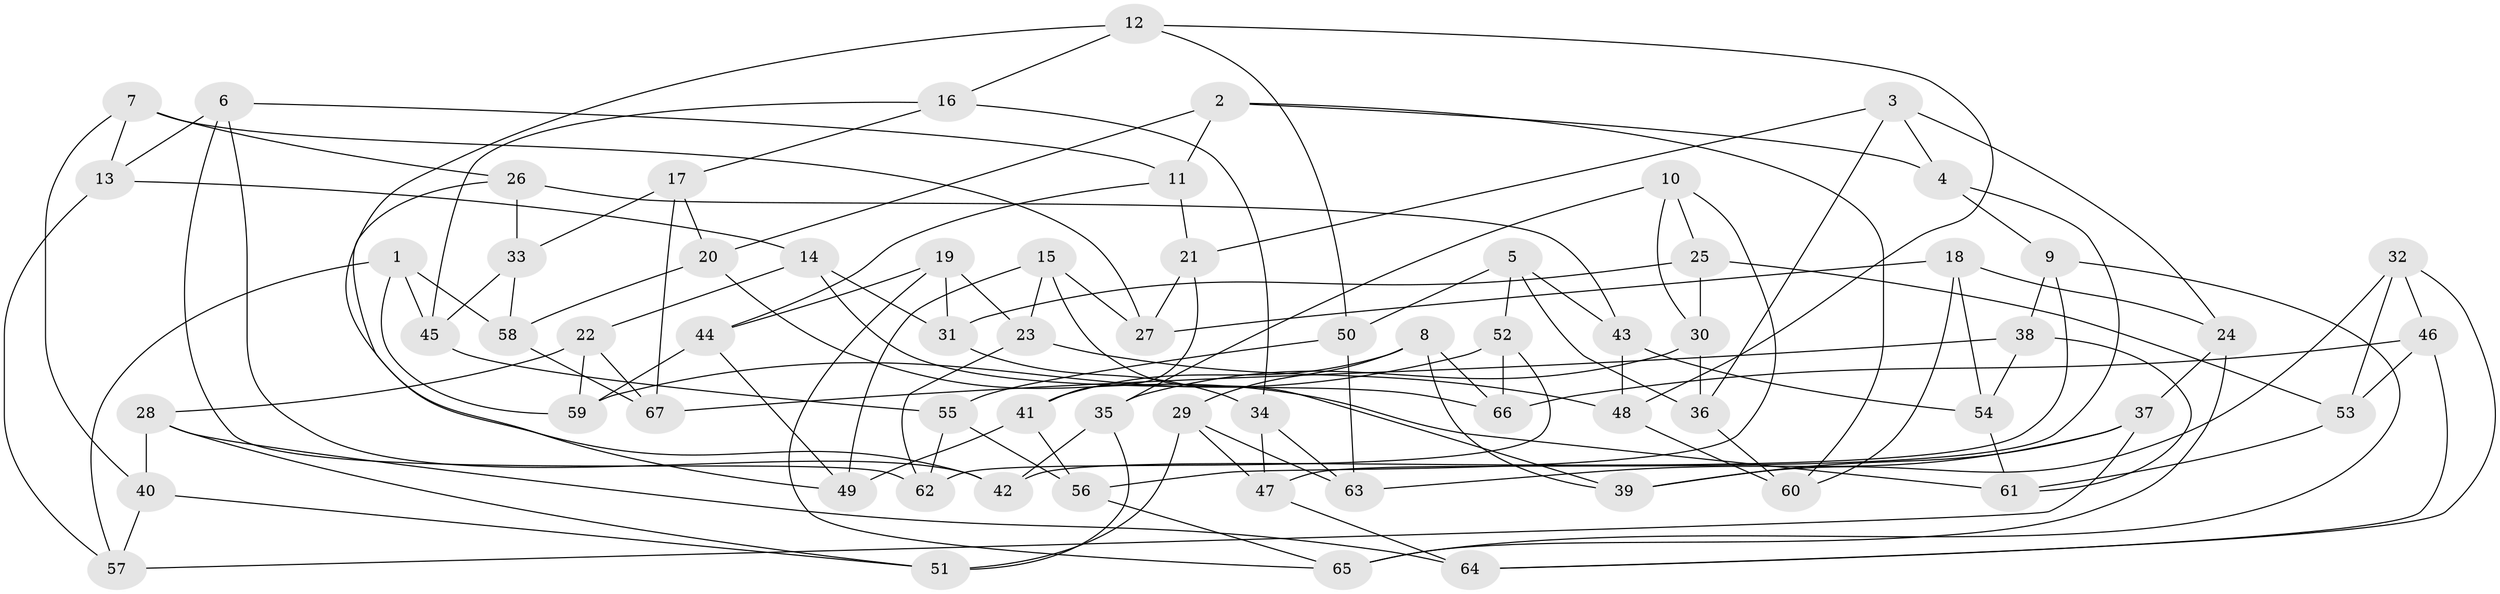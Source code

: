 // Generated by graph-tools (version 1.1) at 2025/16/03/09/25 04:16:35]
// undirected, 67 vertices, 134 edges
graph export_dot {
graph [start="1"]
  node [color=gray90,style=filled];
  1;
  2;
  3;
  4;
  5;
  6;
  7;
  8;
  9;
  10;
  11;
  12;
  13;
  14;
  15;
  16;
  17;
  18;
  19;
  20;
  21;
  22;
  23;
  24;
  25;
  26;
  27;
  28;
  29;
  30;
  31;
  32;
  33;
  34;
  35;
  36;
  37;
  38;
  39;
  40;
  41;
  42;
  43;
  44;
  45;
  46;
  47;
  48;
  49;
  50;
  51;
  52;
  53;
  54;
  55;
  56;
  57;
  58;
  59;
  60;
  61;
  62;
  63;
  64;
  65;
  66;
  67;
  1 -- 57;
  1 -- 58;
  1 -- 45;
  1 -- 59;
  2 -- 4;
  2 -- 60;
  2 -- 11;
  2 -- 20;
  3 -- 36;
  3 -- 4;
  3 -- 24;
  3 -- 21;
  4 -- 47;
  4 -- 9;
  5 -- 43;
  5 -- 36;
  5 -- 50;
  5 -- 52;
  6 -- 42;
  6 -- 13;
  6 -- 11;
  6 -- 62;
  7 -- 40;
  7 -- 27;
  7 -- 13;
  7 -- 26;
  8 -- 29;
  8 -- 66;
  8 -- 39;
  8 -- 41;
  9 -- 42;
  9 -- 65;
  9 -- 38;
  10 -- 56;
  10 -- 25;
  10 -- 35;
  10 -- 30;
  11 -- 21;
  11 -- 44;
  12 -- 16;
  12 -- 50;
  12 -- 42;
  12 -- 48;
  13 -- 57;
  13 -- 14;
  14 -- 31;
  14 -- 66;
  14 -- 22;
  15 -- 27;
  15 -- 23;
  15 -- 39;
  15 -- 49;
  16 -- 45;
  16 -- 34;
  16 -- 17;
  17 -- 33;
  17 -- 67;
  17 -- 20;
  18 -- 60;
  18 -- 24;
  18 -- 27;
  18 -- 54;
  19 -- 23;
  19 -- 31;
  19 -- 44;
  19 -- 65;
  20 -- 61;
  20 -- 58;
  21 -- 27;
  21 -- 41;
  22 -- 67;
  22 -- 59;
  22 -- 28;
  23 -- 62;
  23 -- 48;
  24 -- 65;
  24 -- 37;
  25 -- 53;
  25 -- 30;
  25 -- 31;
  26 -- 43;
  26 -- 33;
  26 -- 49;
  28 -- 64;
  28 -- 40;
  28 -- 51;
  29 -- 51;
  29 -- 63;
  29 -- 47;
  30 -- 35;
  30 -- 36;
  31 -- 34;
  32 -- 53;
  32 -- 39;
  32 -- 46;
  32 -- 64;
  33 -- 45;
  33 -- 58;
  34 -- 47;
  34 -- 63;
  35 -- 51;
  35 -- 42;
  36 -- 60;
  37 -- 39;
  37 -- 57;
  37 -- 63;
  38 -- 61;
  38 -- 54;
  38 -- 67;
  40 -- 51;
  40 -- 57;
  41 -- 49;
  41 -- 56;
  43 -- 48;
  43 -- 54;
  44 -- 59;
  44 -- 49;
  45 -- 55;
  46 -- 53;
  46 -- 66;
  46 -- 64;
  47 -- 64;
  48 -- 60;
  50 -- 63;
  50 -- 55;
  52 -- 59;
  52 -- 66;
  52 -- 62;
  53 -- 61;
  54 -- 61;
  55 -- 56;
  55 -- 62;
  56 -- 65;
  58 -- 67;
}
